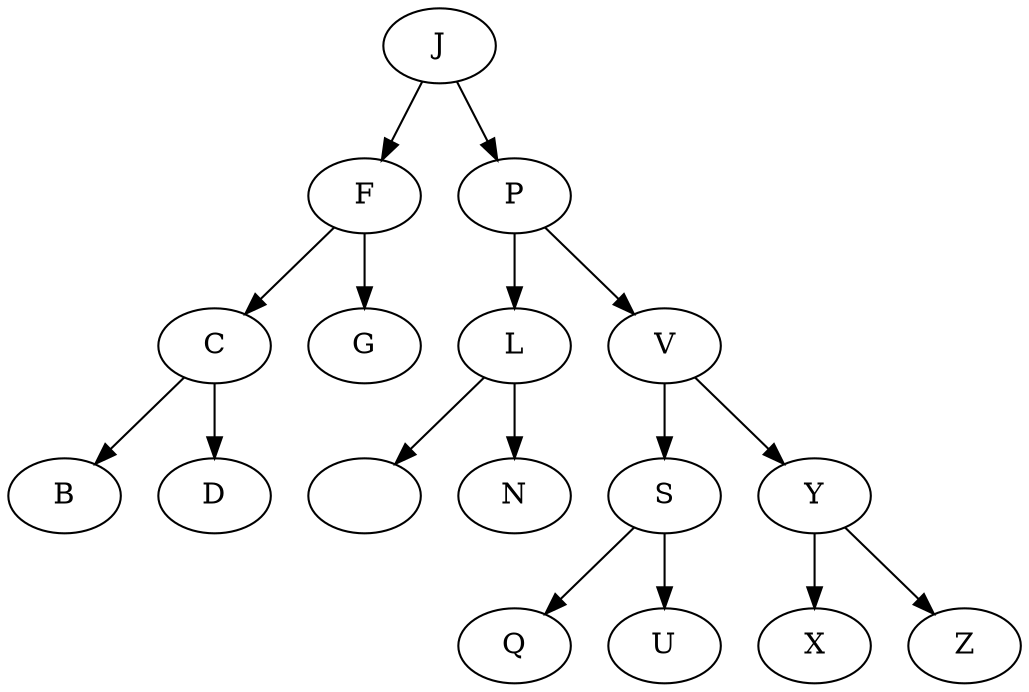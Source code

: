 digraph G {
	"J" -> "F";
	"J" -> "P";

	"F" -> "C";
	"F" -> "G";

	"C" -> "B";
	"C" -> "D";

	"P" -> "L";
	"P" -> "V";

	node1 [label=""];
	"L" -> "node1";
	"L" -> "N";

	"V" -> "S";
	"V" -> "Y";

	"S" -> "Q";
	"S" -> "U";

	"Y" -> "X";
	"Y" -> "Z";

}

